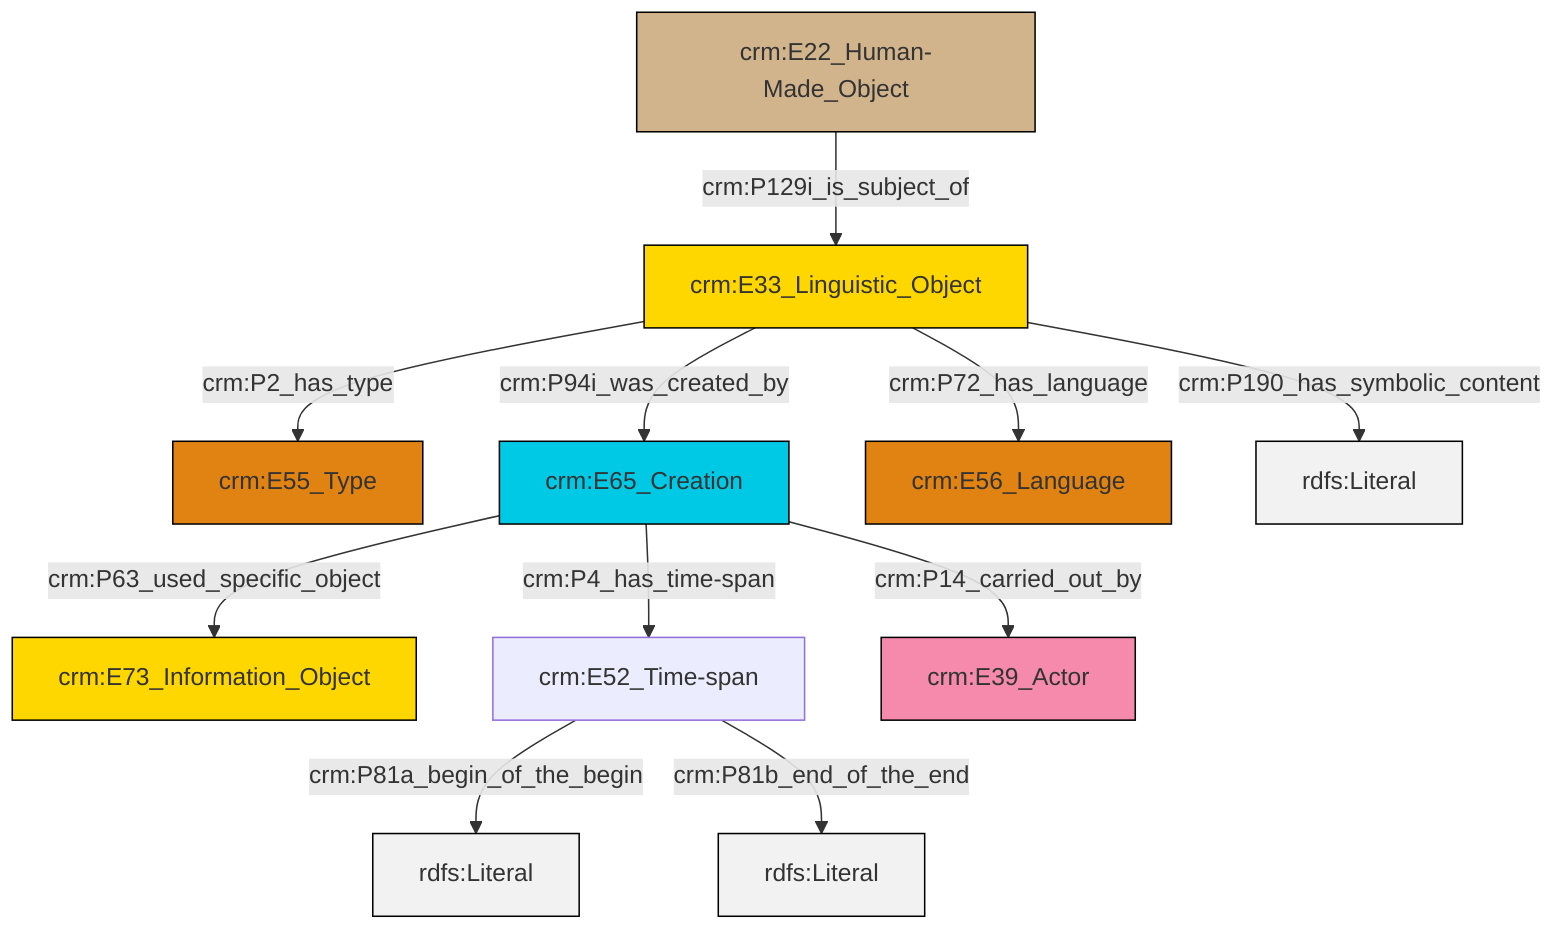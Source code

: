 graph TD
classDef Literal fill:#f2f2f2,stroke:#000000;
classDef CRM_Entity fill:#FFFFFF,stroke:#000000;
classDef Temporal_Entity fill:#00C9E6, stroke:#000000;
classDef Type fill:#E18312, stroke:#000000;
classDef Time-Span fill:#2C9C91, stroke:#000000;
classDef Appellation fill:#FFEB7F, stroke:#000000;
classDef Place fill:#008836, stroke:#000000;
classDef Persistent_Item fill:#B266B2, stroke:#000000;
classDef Conceptual_Object fill:#FFD700, stroke:#000000;
classDef Physical_Thing fill:#D2B48C, stroke:#000000;
classDef Actor fill:#f58aad, stroke:#000000;
classDef PC_Classes fill:#4ce600, stroke:#000000;
classDef Multi fill:#cccccc,stroke:#000000;

4["crm:E33_Linguistic_Object"]:::Conceptual_Object -->|crm:P2_has_type| 5["crm:E55_Type"]:::Type
6["crm:E65_Creation"]:::Temporal_Entity -->|crm:P4_has_time-span| 2["crm:E52_Time-span"]:::Default
7["crm:E22_Human-Made_Object"]:::Physical_Thing -->|crm:P129i_is_subject_of| 4["crm:E33_Linguistic_Object"]:::Conceptual_Object
4["crm:E33_Linguistic_Object"]:::Conceptual_Object -->|crm:P94i_was_created_by| 6["crm:E65_Creation"]:::Temporal_Entity
2["crm:E52_Time-span"]:::Default -->|crm:P81a_begin_of_the_begin| 10[rdfs:Literal]:::Literal
6["crm:E65_Creation"]:::Temporal_Entity -->|crm:P63_used_specific_object| 0["crm:E73_Information_Object"]:::Conceptual_Object
4["crm:E33_Linguistic_Object"]:::Conceptual_Object -->|crm:P72_has_language| 11["crm:E56_Language"]:::Type
2["crm:E52_Time-span"]:::Default -->|crm:P81b_end_of_the_end| 12[rdfs:Literal]:::Literal
6["crm:E65_Creation"]:::Temporal_Entity -->|crm:P14_carried_out_by| 13["crm:E39_Actor"]:::Actor
4["crm:E33_Linguistic_Object"]:::Conceptual_Object -->|crm:P190_has_symbolic_content| 17[rdfs:Literal]:::Literal